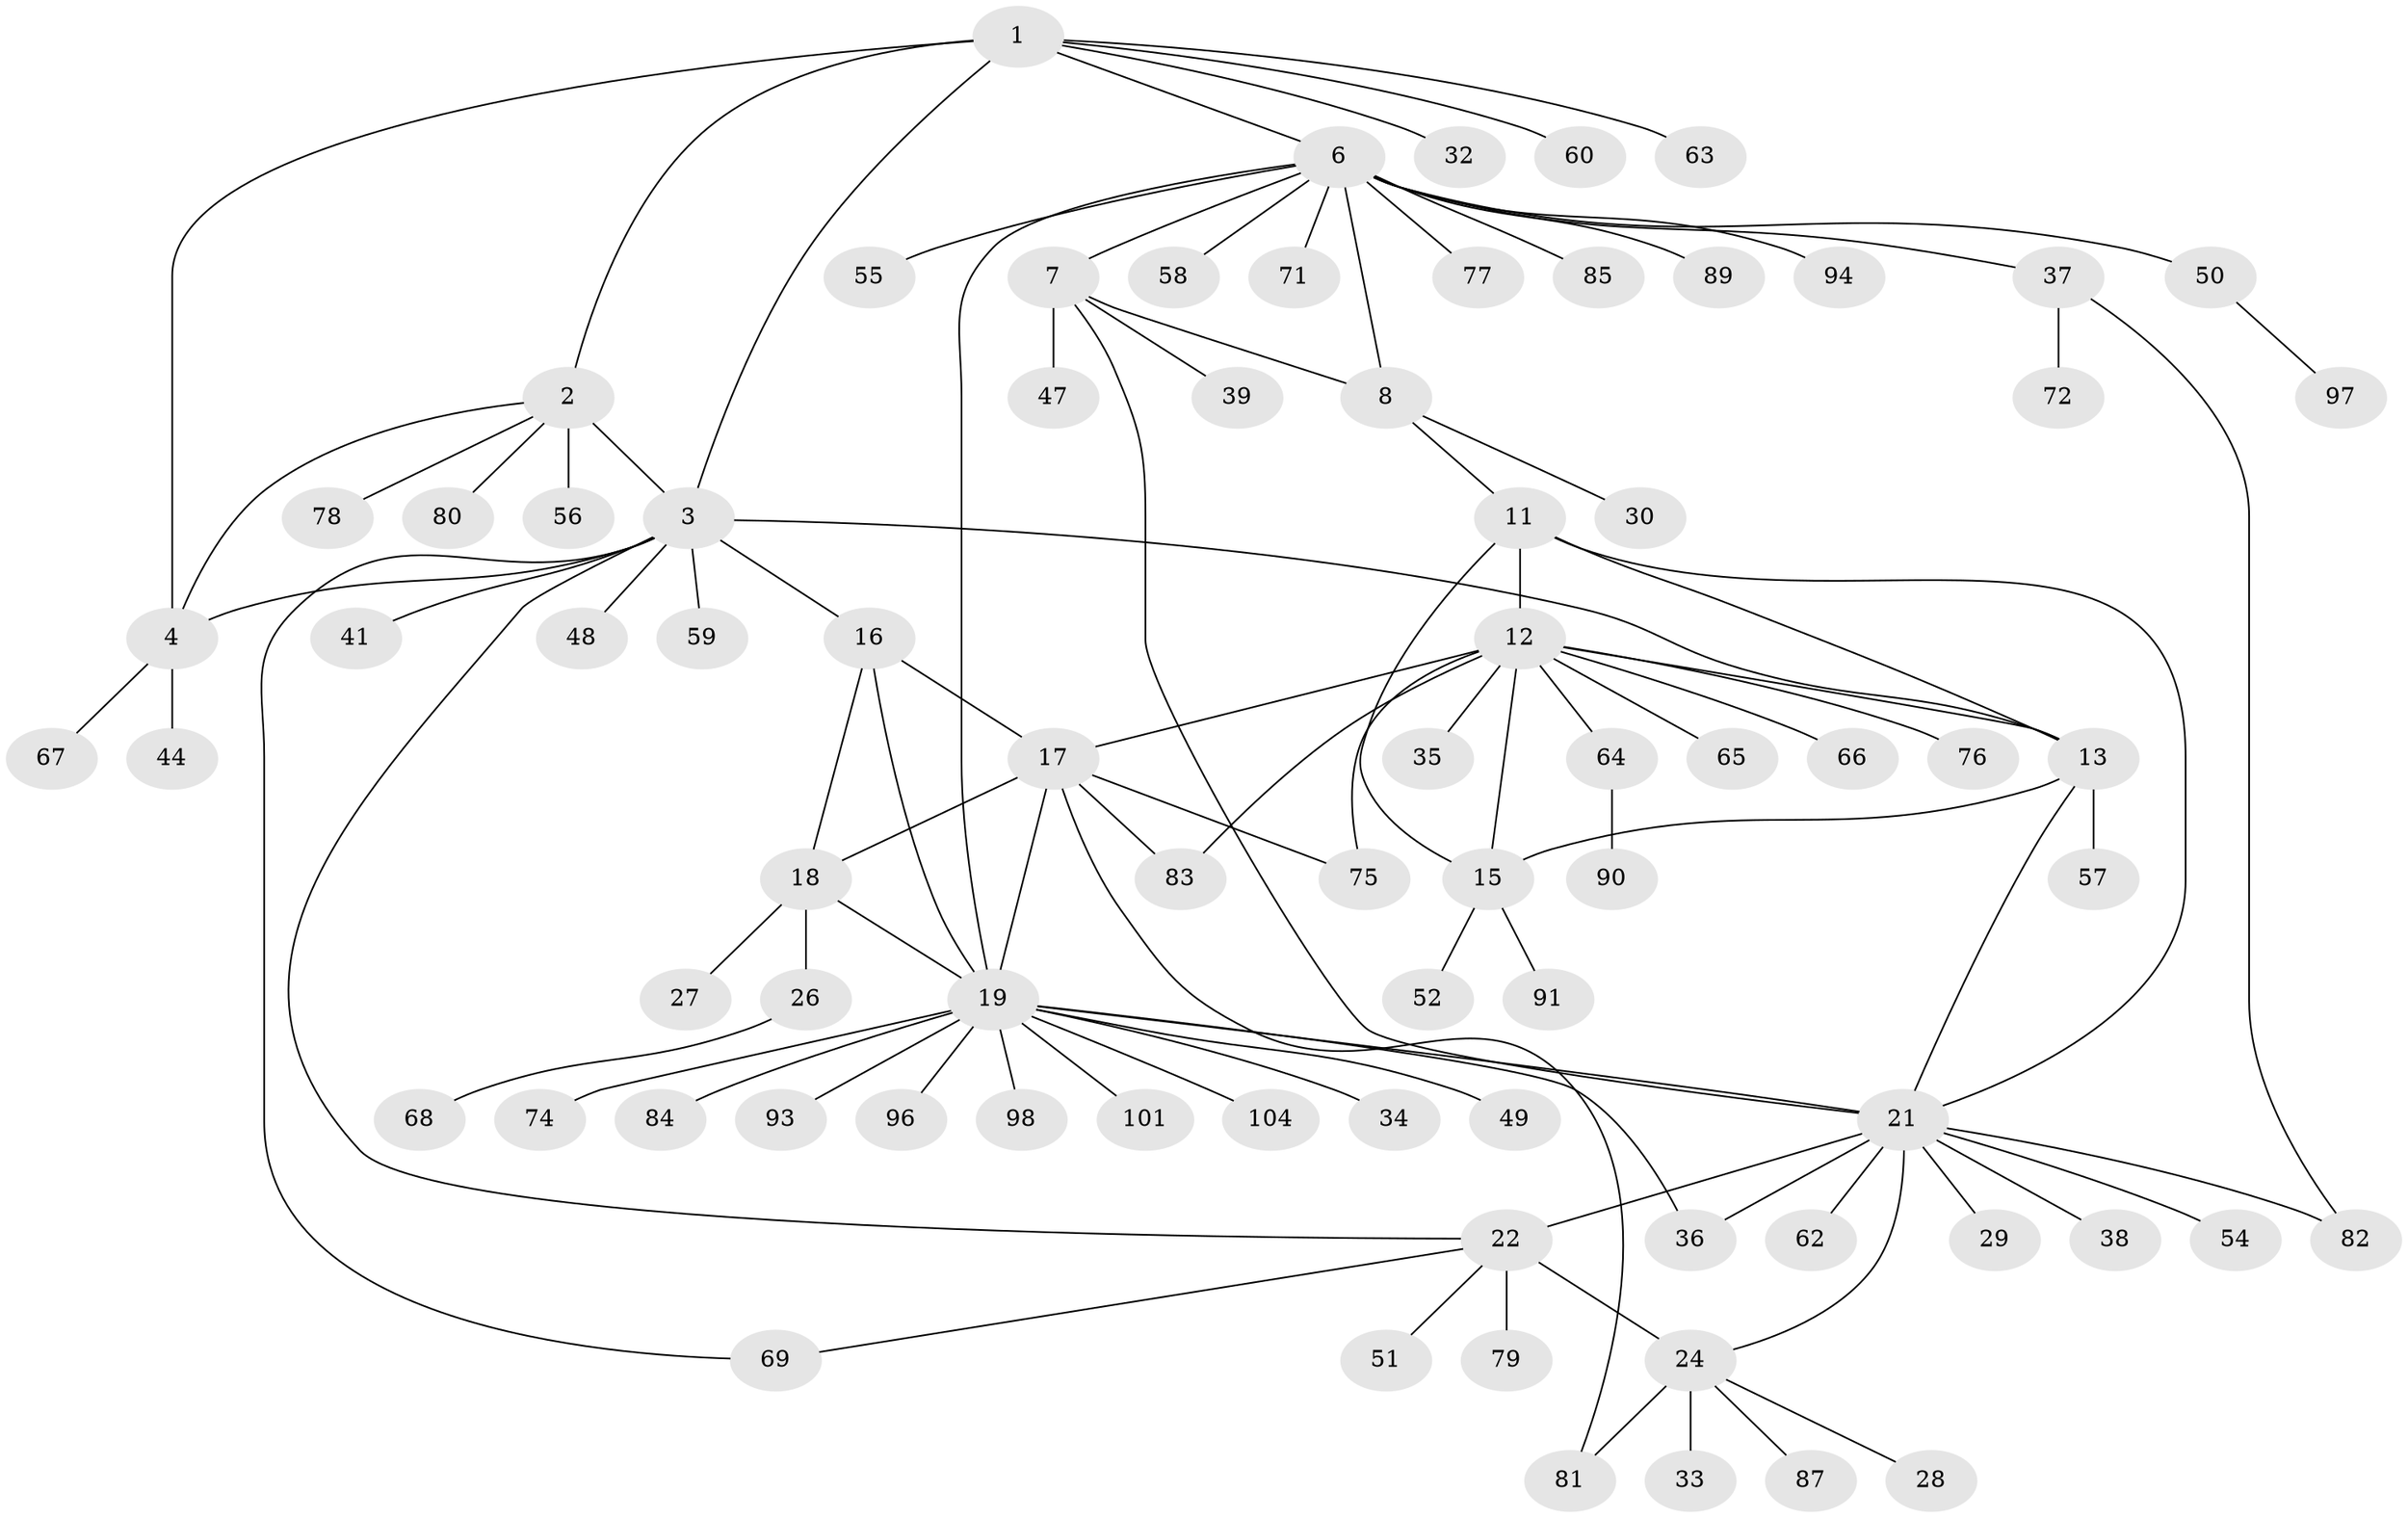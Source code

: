 // original degree distribution, {8: 0.038461538461538464, 5: 0.038461538461538464, 7: 0.04807692307692308, 10: 0.009615384615384616, 12: 0.009615384615384616, 4: 0.019230769230769232, 13: 0.009615384615384616, 6: 0.038461538461538464, 9: 0.019230769230769232, 11: 0.009615384615384616, 14: 0.009615384615384616, 3: 0.009615384615384616, 1: 0.5961538461538461, 2: 0.14423076923076922}
// Generated by graph-tools (version 1.1) at 2025/11/02/27/25 16:11:30]
// undirected, 79 vertices, 102 edges
graph export_dot {
graph [start="1"]
  node [color=gray90,style=filled];
  1 [super="+40"];
  2 [super="+100"];
  3 [super="+5"];
  4 [super="+31"];
  6 [super="+9"];
  7 [super="+42"];
  8 [super="+10"];
  11 [super="+14"];
  12 [super="+46"];
  13 [super="+45"];
  15 [super="+73"];
  16 [super="+86"];
  17 [super="+61"];
  18 [super="+43"];
  19 [super="+20"];
  21 [super="+103"];
  22 [super="+23"];
  24 [super="+25"];
  26 [super="+102"];
  27;
  28;
  29;
  30;
  32 [super="+88"];
  33;
  34;
  35;
  36;
  37 [super="+53"];
  38;
  39;
  41;
  44;
  47;
  48;
  49;
  50;
  51;
  52;
  54;
  55 [super="+70"];
  56;
  57;
  58;
  59;
  60;
  62;
  63;
  64;
  65;
  66;
  67;
  68;
  69;
  71;
  72;
  74;
  75;
  76;
  77;
  78;
  79;
  80;
  81 [super="+92"];
  82;
  83;
  84;
  85;
  87;
  89;
  90;
  91 [super="+95"];
  93 [super="+99"];
  94;
  96;
  97;
  98;
  101;
  104;
  1 -- 2;
  1 -- 3 [weight=2];
  1 -- 4;
  1 -- 6;
  1 -- 32;
  1 -- 63;
  1 -- 60;
  2 -- 3 [weight=2];
  2 -- 4;
  2 -- 56;
  2 -- 78;
  2 -- 80;
  3 -- 4 [weight=2];
  3 -- 22;
  3 -- 69;
  3 -- 41;
  3 -- 13;
  3 -- 16;
  3 -- 48;
  3 -- 59;
  4 -- 44;
  4 -- 67;
  6 -- 7 [weight=2];
  6 -- 8 [weight=4];
  6 -- 37;
  6 -- 71;
  6 -- 77;
  6 -- 50;
  6 -- 19;
  6 -- 85;
  6 -- 55;
  6 -- 89;
  6 -- 58;
  6 -- 94;
  7 -- 8 [weight=2];
  7 -- 21;
  7 -- 39;
  7 -- 47;
  8 -- 30;
  8 -- 11;
  11 -- 12 [weight=2];
  11 -- 13 [weight=2];
  11 -- 15 [weight=2];
  11 -- 21;
  12 -- 13;
  12 -- 15;
  12 -- 17;
  12 -- 35;
  12 -- 64;
  12 -- 65;
  12 -- 66;
  12 -- 75;
  12 -- 76;
  12 -- 83;
  13 -- 15;
  13 -- 57;
  13 -- 21;
  15 -- 52;
  15 -- 91;
  16 -- 17;
  16 -- 18;
  16 -- 19 [weight=2];
  17 -- 18;
  17 -- 19 [weight=2];
  17 -- 75;
  17 -- 83;
  17 -- 81;
  18 -- 19 [weight=2];
  18 -- 26;
  18 -- 27;
  19 -- 21;
  19 -- 34;
  19 -- 36;
  19 -- 74;
  19 -- 84;
  19 -- 93;
  19 -- 96;
  19 -- 98;
  19 -- 101;
  19 -- 104;
  19 -- 49;
  21 -- 22 [weight=2];
  21 -- 24 [weight=2];
  21 -- 29;
  21 -- 36;
  21 -- 38;
  21 -- 54;
  21 -- 62;
  21 -- 82;
  22 -- 24 [weight=4];
  22 -- 79;
  22 -- 51;
  22 -- 69;
  24 -- 28;
  24 -- 33;
  24 -- 81;
  24 -- 87;
  26 -- 68;
  37 -- 72;
  37 -- 82;
  50 -- 97;
  64 -- 90;
}
